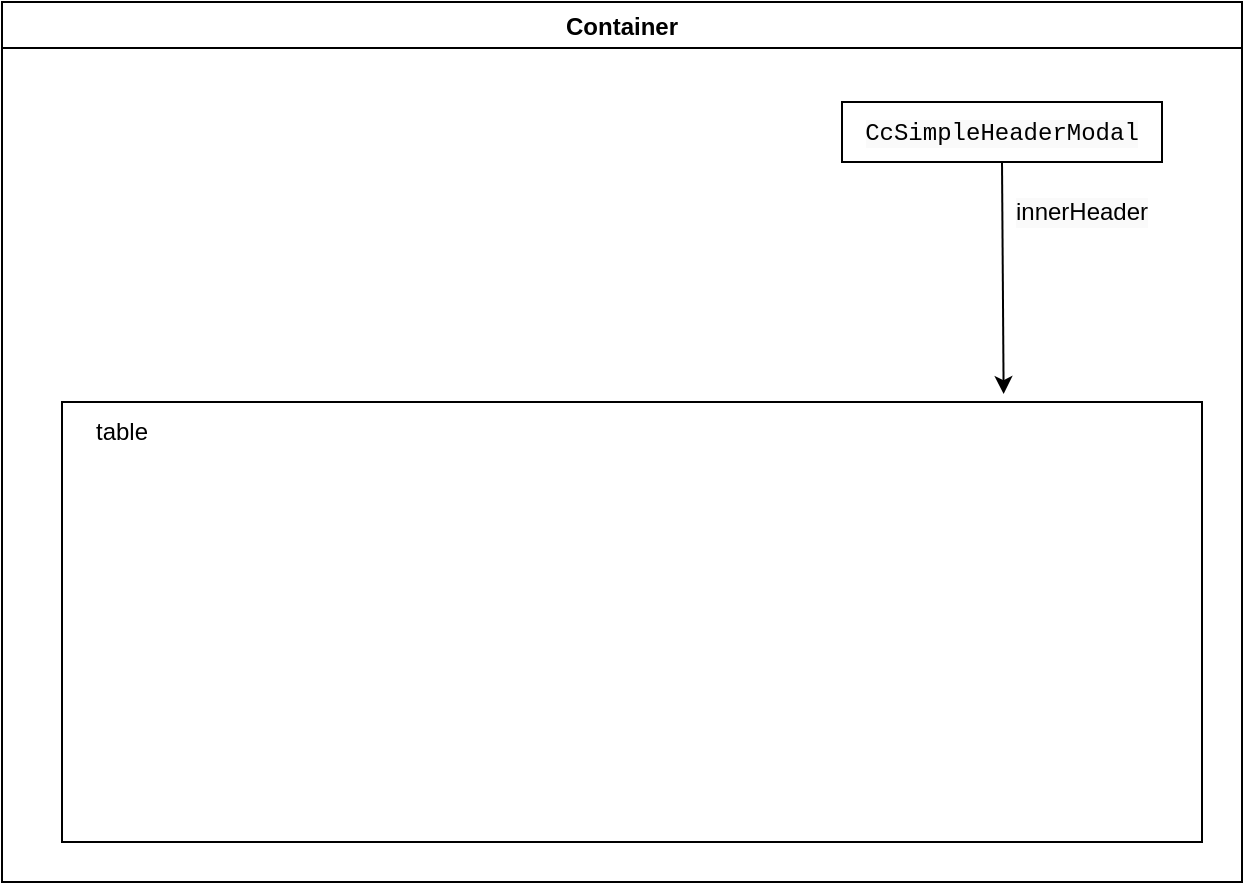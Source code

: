 <mxfile version="15.5.9" type="github">
  <diagram id="bno7F0bN4L9IeEybdrOH" name="Page-1">
    <mxGraphModel dx="1426" dy="737" grid="1" gridSize="10" guides="1" tooltips="1" connect="1" arrows="1" fold="1" page="1" pageScale="1" pageWidth="827" pageHeight="1169" math="0" shadow="0">
      <root>
        <mxCell id="0" />
        <mxCell id="1" parent="0" />
        <mxCell id="Q5FIG8UsByc4vJdWdwXC-1" value="Container" style="swimlane;" vertex="1" parent="1">
          <mxGeometry x="190" y="160" width="620" height="440" as="geometry" />
        </mxCell>
        <mxCell id="Q5FIG8UsByc4vJdWdwXC-4" value="" style="group" vertex="1" connectable="0" parent="Q5FIG8UsByc4vJdWdwXC-1">
          <mxGeometry x="30" y="200" width="570" height="220" as="geometry" />
        </mxCell>
        <mxCell id="Q5FIG8UsByc4vJdWdwXC-2" value="" style="rounded=0;whiteSpace=wrap;html=1;" vertex="1" parent="Q5FIG8UsByc4vJdWdwXC-4">
          <mxGeometry width="570" height="220" as="geometry" />
        </mxCell>
        <mxCell id="Q5FIG8UsByc4vJdWdwXC-3" value="table" style="text;html=1;strokeColor=none;fillColor=none;align=center;verticalAlign=middle;whiteSpace=wrap;rounded=0;" vertex="1" parent="Q5FIG8UsByc4vJdWdwXC-4">
          <mxGeometry width="60" height="30" as="geometry" />
        </mxCell>
        <mxCell id="Q5FIG8UsByc4vJdWdwXC-5" value="&lt;div style=&quot;font-family: &amp;#34;menlo&amp;#34; , &amp;#34;monaco&amp;#34; , &amp;#34;courier new&amp;#34; , monospace ; line-height: 18px&quot;&gt;&lt;span style=&quot;background-color: rgb(250 , 250 , 250)&quot;&gt;CcSimpleHeaderModal&lt;/span&gt;&lt;/div&gt;" style="rounded=0;whiteSpace=wrap;html=1;" vertex="1" parent="Q5FIG8UsByc4vJdWdwXC-1">
          <mxGeometry x="420" y="50" width="160" height="30" as="geometry" />
        </mxCell>
        <mxCell id="Q5FIG8UsByc4vJdWdwXC-6" value="" style="endArrow=classic;html=1;rounded=0;fontColor=#000000;entryX=0.826;entryY=-0.018;entryDx=0;entryDy=0;entryPerimeter=0;" edge="1" parent="Q5FIG8UsByc4vJdWdwXC-1" target="Q5FIG8UsByc4vJdWdwXC-2">
          <mxGeometry width="50" height="50" relative="1" as="geometry">
            <mxPoint x="500" y="80" as="sourcePoint" />
            <mxPoint x="550" y="30" as="targetPoint" />
          </mxGeometry>
        </mxCell>
        <mxCell id="Q5FIG8UsByc4vJdWdwXC-7" value="innerHeader" style="text;html=1;strokeColor=none;fillColor=none;align=center;verticalAlign=middle;whiteSpace=wrap;rounded=0;labelBackgroundColor=#FAFAFA;fontColor=#000000;" vertex="1" parent="Q5FIG8UsByc4vJdWdwXC-1">
          <mxGeometry x="510" y="90" width="60" height="30" as="geometry" />
        </mxCell>
      </root>
    </mxGraphModel>
  </diagram>
</mxfile>
